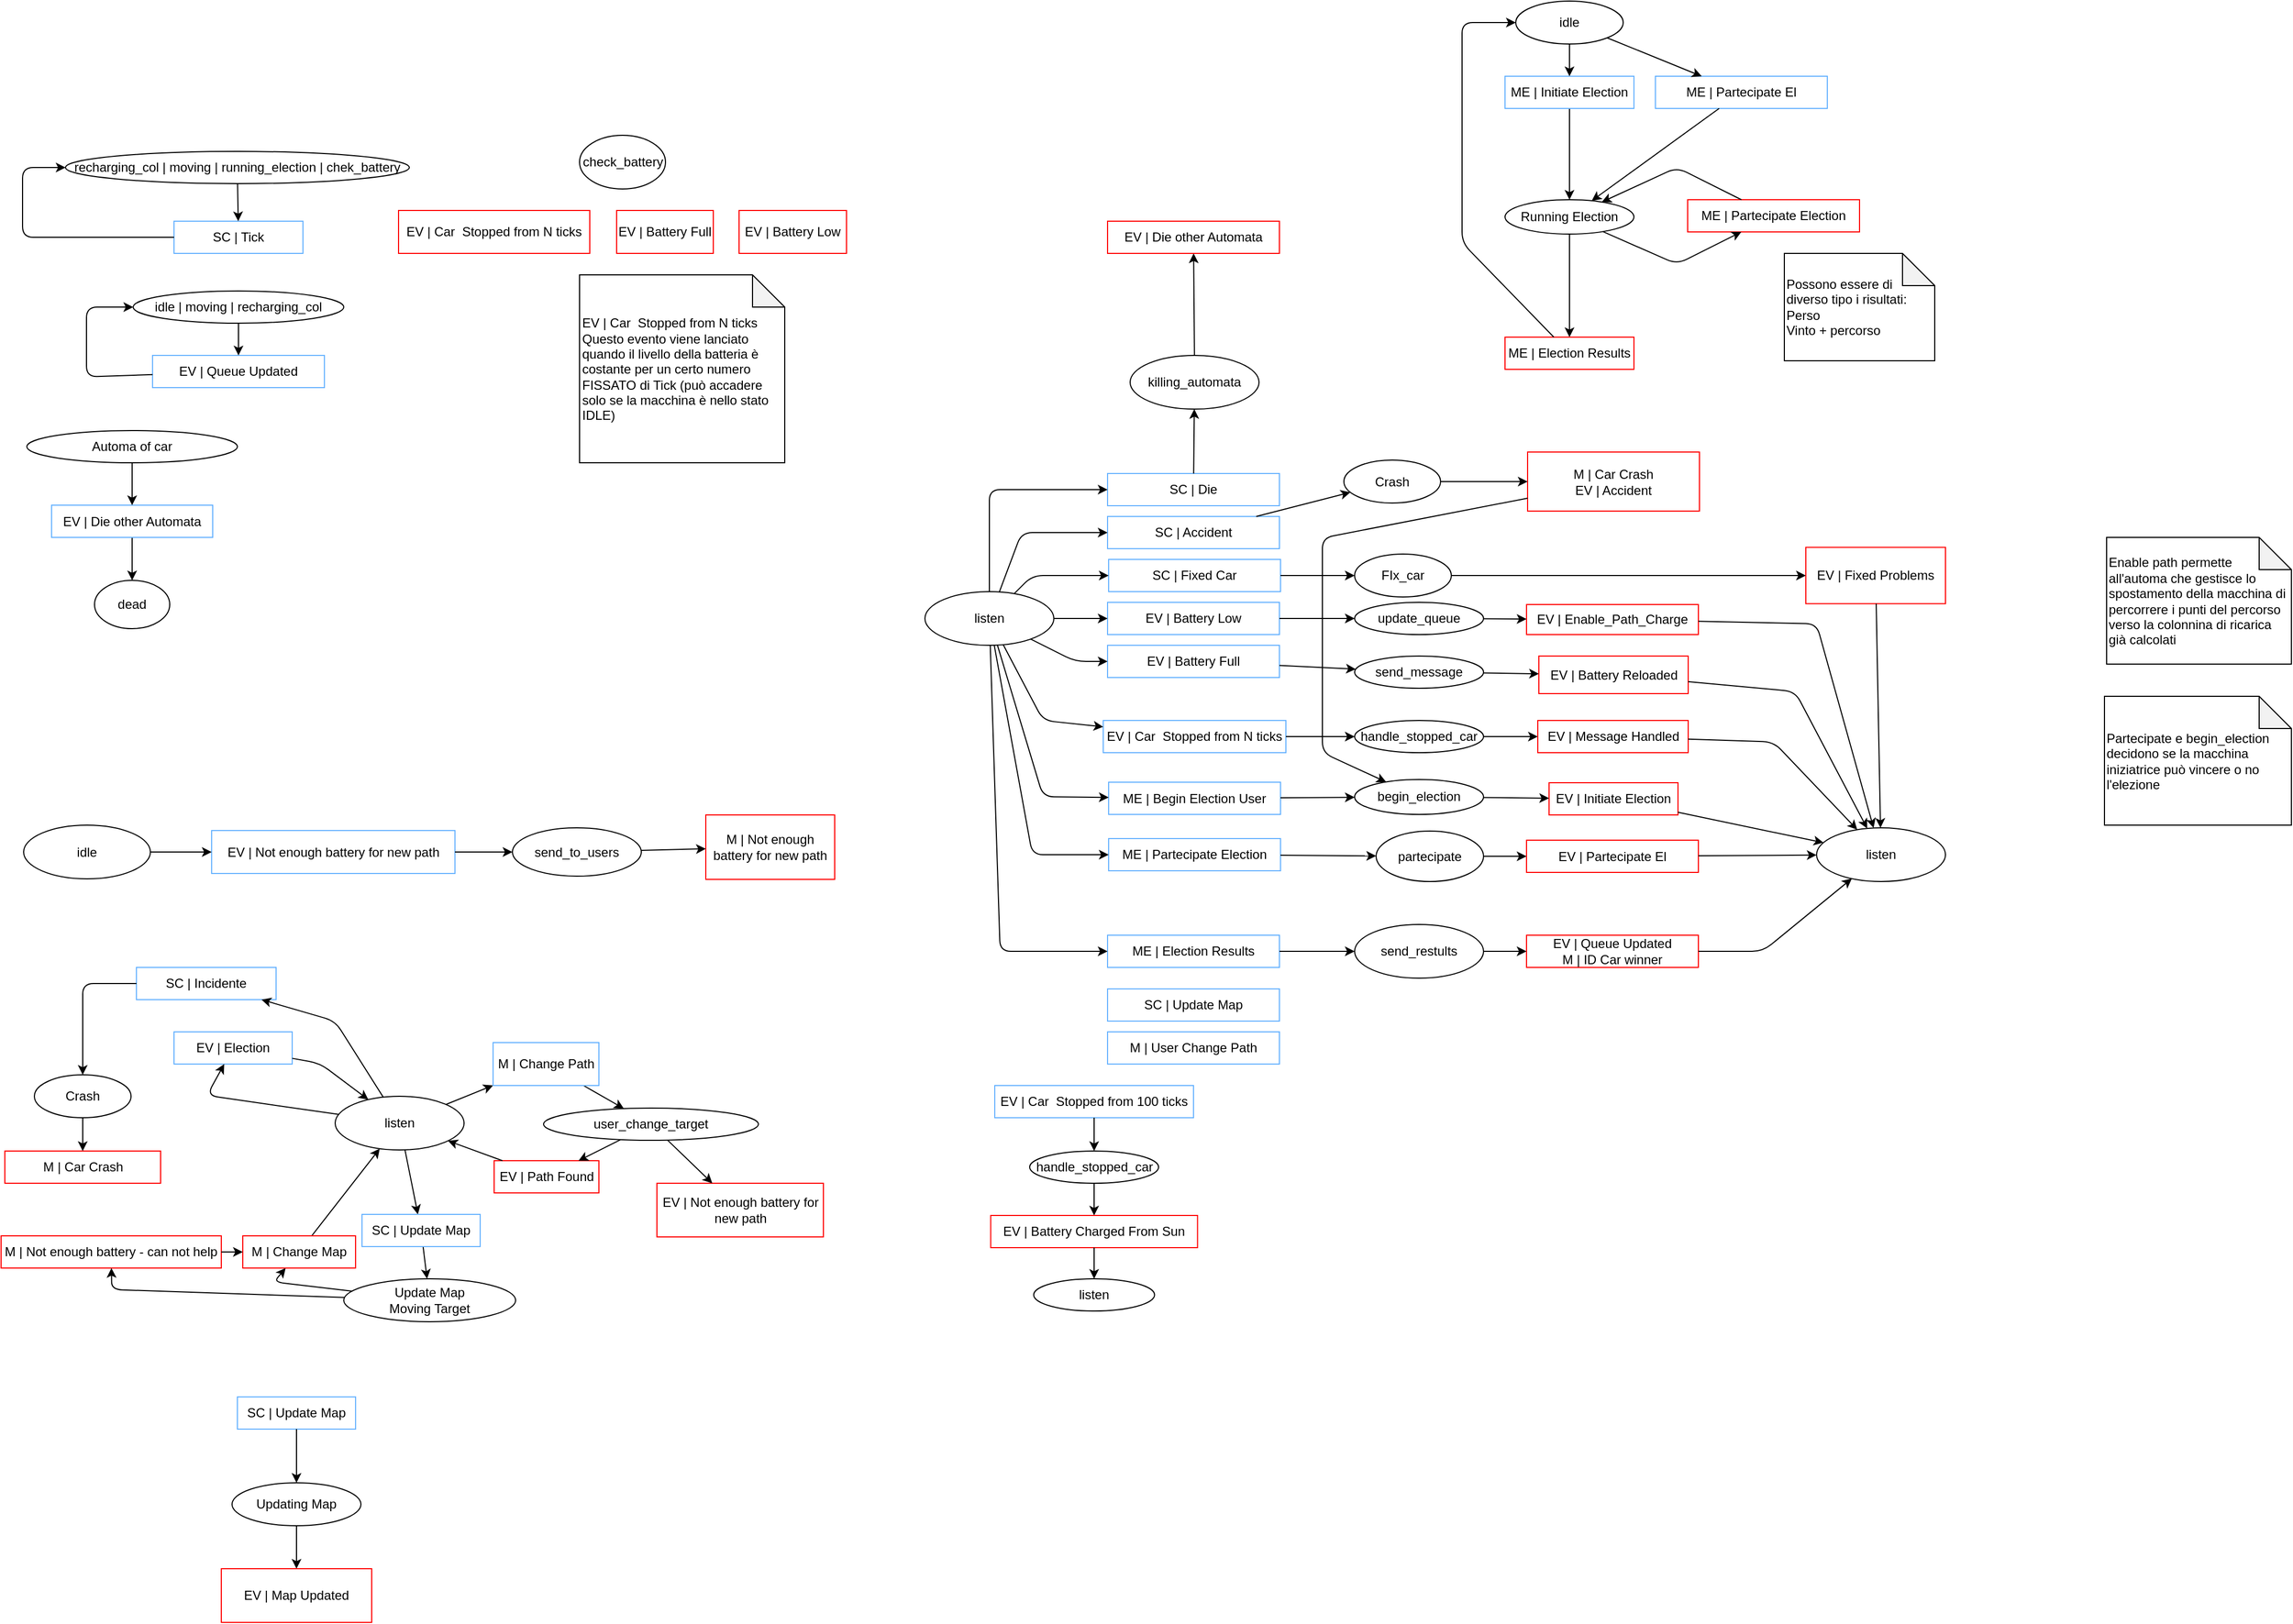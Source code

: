 <mxfile version="12.9.3" type="device"><diagram id="diEVyPswuaSnPdfDXMXA" name="Page-1"><mxGraphModel dx="1422" dy="1991" grid="1" gridSize="10" guides="1" tooltips="1" connect="1" arrows="1" fold="1" page="1" pageScale="1" pageWidth="827" pageHeight="1169" math="0" shadow="0"><root><mxCell id="0"/><mxCell id="1" parent="0"/><mxCell id="Vb-zyjc7atUUGje5Q2-R-31" value="EV | Battery Low" style="rounded=0;whiteSpace=wrap;html=1;strokeColor=#FF0000;fillColor=none;" parent="1" vertex="1"><mxGeometry x="727" y="95" width="100" height="40" as="geometry"/></mxCell><mxCell id="Vb-zyjc7atUUGje5Q2-R-32" value="EV | Battery Full" style="rounded=0;whiteSpace=wrap;html=1;strokeColor=#FF0000;fillColor=none;" parent="1" vertex="1"><mxGeometry x="613" y="95" width="90" height="40" as="geometry"/></mxCell><mxCell id="Vb-zyjc7atUUGje5Q2-R-33" value="check_battery" style="ellipse;whiteSpace=wrap;html=1;strokeColor=#000000;" parent="1" vertex="1"><mxGeometry x="578.5" y="25" width="80" height="50" as="geometry"/></mxCell><mxCell id="9A-DgLwiPHJCtVqyq0sE-6" value="listen" style="ellipse;whiteSpace=wrap;html=1;" parent="1" vertex="1"><mxGeometry x="351" y="920" width="120" height="50" as="geometry"/></mxCell><mxCell id="9A-DgLwiPHJCtVqyq0sE-10" value="" style="endArrow=classic;html=1;" parent="1" source="9A-DgLwiPHJCtVqyq0sE-19" target="9A-DgLwiPHJCtVqyq0sE-11" edge="1"><mxGeometry width="50" height="50" relative="1" as="geometry"><mxPoint x="930.011" y="944.38" as="sourcePoint"/><mxPoint x="827.5" y="934.38" as="targetPoint"/></mxGeometry></mxCell><mxCell id="9A-DgLwiPHJCtVqyq0sE-11" value="Update Map&lt;br&gt;Moving Target" style="ellipse;whiteSpace=wrap;html=1;" parent="1" vertex="1"><mxGeometry x="359" y="1090" width="160" height="40" as="geometry"/></mxCell><mxCell id="9A-DgLwiPHJCtVqyq0sE-12" value="" style="endArrow=classic;html=1;" parent="1" source="9A-DgLwiPHJCtVqyq0sE-6" target="9A-DgLwiPHJCtVqyq0sE-19" edge="1"><mxGeometry width="50" height="50" relative="1" as="geometry"><mxPoint x="801" y="770" as="sourcePoint"/><mxPoint x="897.5" y="913.898" as="targetPoint"/></mxGeometry></mxCell><mxCell id="9A-DgLwiPHJCtVqyq0sE-13" value="" style="endArrow=classic;html=1;" parent="1" source="9A-DgLwiPHJCtVqyq0sE-11" target="9A-DgLwiPHJCtVqyq0sE-20" edge="1"><mxGeometry width="50" height="50" relative="1" as="geometry"><mxPoint x="687.5" y="1034.38" as="sourcePoint"/><mxPoint x="798.133" y="850" as="targetPoint"/><Array as="points"><mxPoint x="294" y="1093"/></Array></mxGeometry></mxCell><mxCell id="9A-DgLwiPHJCtVqyq0sE-14" value="" style="endArrow=classic;html=1;" parent="1" source="9A-DgLwiPHJCtVqyq0sE-20" target="9A-DgLwiPHJCtVqyq0sE-6" edge="1"><mxGeometry width="50" height="50" relative="1" as="geometry"><mxPoint x="751" y="827.169" as="sourcePoint"/><mxPoint x="820.193" y="869.997" as="targetPoint"/></mxGeometry></mxCell><mxCell id="9A-DgLwiPHJCtVqyq0sE-15" value="user_change_target" style="ellipse;whiteSpace=wrap;html=1;" parent="1" vertex="1"><mxGeometry x="545" y="931" width="200" height="30" as="geometry"/></mxCell><mxCell id="9A-DgLwiPHJCtVqyq0sE-16" value="EV | Not enough battery for new path" style="rounded=0;whiteSpace=wrap;html=1;fillColor=none;strokeColor=#FF0000;" parent="1" vertex="1"><mxGeometry x="650.5" y="1001" width="155" height="50" as="geometry"/></mxCell><mxCell id="9A-DgLwiPHJCtVqyq0sE-17" value="" style="endArrow=classic;html=1;" parent="1" source="9A-DgLwiPHJCtVqyq0sE-21" target="9A-DgLwiPHJCtVqyq0sE-15" edge="1"><mxGeometry width="50" height="50" relative="1" as="geometry"><mxPoint x="921" y="820" as="sourcePoint"/><mxPoint x="971" y="770" as="targetPoint"/></mxGeometry></mxCell><mxCell id="9A-DgLwiPHJCtVqyq0sE-18" value="" style="endArrow=classic;html=1;" parent="1" source="9A-DgLwiPHJCtVqyq0sE-6" target="9A-DgLwiPHJCtVqyq0sE-21" edge="1"><mxGeometry width="50" height="50" relative="1" as="geometry"><mxPoint x="860.687" y="734.078" as="sourcePoint"/><mxPoint x="962.964" y="741.09" as="targetPoint"/></mxGeometry></mxCell><mxCell id="9A-DgLwiPHJCtVqyq0sE-19" value="SC | Update Map" style="rounded=0;whiteSpace=wrap;html=1;strokeColor=#66B2FF;fillColor=none;" parent="1" vertex="1"><mxGeometry x="376" y="1030" width="110" height="30" as="geometry"/></mxCell><mxCell id="9A-DgLwiPHJCtVqyq0sE-20" value="M | Change Map" style="rounded=0;whiteSpace=wrap;html=1;fillColor=none;strokeColor=#FF0000;" parent="1" vertex="1"><mxGeometry x="265" y="1050" width="105" height="30" as="geometry"/></mxCell><mxCell id="9A-DgLwiPHJCtVqyq0sE-21" value="M | Change Path" style="rounded=0;whiteSpace=wrap;html=1;strokeColor=#66B2FF;fillColor=none;" parent="1" vertex="1"><mxGeometry x="498" y="870" width="98.5" height="40" as="geometry"/></mxCell><mxCell id="9A-DgLwiPHJCtVqyq0sE-22" value="EV | Path Found" style="rounded=0;whiteSpace=wrap;html=1;fillColor=none;strokeColor=#FF0000;" parent="1" vertex="1"><mxGeometry x="499" y="980" width="97.5" height="30" as="geometry"/></mxCell><mxCell id="9A-DgLwiPHJCtVqyq0sE-23" value="" style="endArrow=classic;html=1;" parent="1" source="9A-DgLwiPHJCtVqyq0sE-15" target="9A-DgLwiPHJCtVqyq0sE-22" edge="1"><mxGeometry width="50" height="50" relative="1" as="geometry"><mxPoint x="481" y="1090" as="sourcePoint"/><mxPoint x="531" y="1040" as="targetPoint"/></mxGeometry></mxCell><mxCell id="9A-DgLwiPHJCtVqyq0sE-24" value="" style="endArrow=classic;html=1;" parent="1" source="9A-DgLwiPHJCtVqyq0sE-22" target="9A-DgLwiPHJCtVqyq0sE-6" edge="1"><mxGeometry width="50" height="50" relative="1" as="geometry"><mxPoint x="531" y="1040" as="sourcePoint"/><mxPoint x="581" y="990" as="targetPoint"/></mxGeometry></mxCell><mxCell id="9A-DgLwiPHJCtVqyq0sE-25" value="" style="endArrow=classic;html=1;" parent="1" source="9A-DgLwiPHJCtVqyq0sE-15" target="9A-DgLwiPHJCtVqyq0sE-16" edge="1"><mxGeometry width="50" height="50" relative="1" as="geometry"><mxPoint x="271" y="840" as="sourcePoint"/><mxPoint x="321" y="790" as="targetPoint"/></mxGeometry></mxCell><mxCell id="9A-DgLwiPHJCtVqyq0sE-27" value="SC | Incidente" style="rounded=0;whiteSpace=wrap;html=1;strokeColor=#66B2FF;fillColor=none;" parent="1" vertex="1"><mxGeometry x="166" y="800" width="130" height="30" as="geometry"/></mxCell><mxCell id="9A-DgLwiPHJCtVqyq0sE-28" value="" style="endArrow=classic;html=1;" parent="1" source="9A-DgLwiPHJCtVqyq0sE-6" target="9A-DgLwiPHJCtVqyq0sE-27" edge="1"><mxGeometry width="50" height="50" relative="1" as="geometry"><mxPoint x="11" y="910" as="sourcePoint"/><mxPoint x="61" y="860" as="targetPoint"/><Array as="points"><mxPoint x="351" y="850"/></Array></mxGeometry></mxCell><mxCell id="9A-DgLwiPHJCtVqyq0sE-29" value="Crash" style="ellipse;whiteSpace=wrap;html=1;" parent="1" vertex="1"><mxGeometry x="71" y="900" width="90" height="40" as="geometry"/></mxCell><mxCell id="9A-DgLwiPHJCtVqyq0sE-30" value="" style="endArrow=classic;html=1;" parent="1" source="9A-DgLwiPHJCtVqyq0sE-27" target="9A-DgLwiPHJCtVqyq0sE-29" edge="1"><mxGeometry width="50" height="50" relative="1" as="geometry"><mxPoint x="91" y="860" as="sourcePoint"/><mxPoint x="141" y="810" as="targetPoint"/><Array as="points"><mxPoint x="116" y="815"/></Array></mxGeometry></mxCell><mxCell id="9A-DgLwiPHJCtVqyq0sE-31" value="M | Car Crash" style="rounded=0;whiteSpace=wrap;html=1;fillColor=none;strokeColor=#FF0000;" parent="1" vertex="1"><mxGeometry x="43.5" y="971" width="145" height="30" as="geometry"/></mxCell><mxCell id="9A-DgLwiPHJCtVqyq0sE-32" value="" style="endArrow=classic;html=1;" parent="1" source="9A-DgLwiPHJCtVqyq0sE-29" target="9A-DgLwiPHJCtVqyq0sE-31" edge="1"><mxGeometry width="50" height="50" relative="1" as="geometry"><mxPoint x="-59" y="820" as="sourcePoint"/><mxPoint x="-9" y="770" as="targetPoint"/></mxGeometry></mxCell><mxCell id="9A-DgLwiPHJCtVqyq0sE-33" value="M | Not enough battery - can not help" style="rounded=0;whiteSpace=wrap;html=1;fillColor=none;strokeColor=#FF0000;" parent="1" vertex="1"><mxGeometry x="40" y="1050" width="205" height="30" as="geometry"/></mxCell><mxCell id="9A-DgLwiPHJCtVqyq0sE-34" value="" style="endArrow=classic;html=1;" parent="1" source="9A-DgLwiPHJCtVqyq0sE-11" target="9A-DgLwiPHJCtVqyq0sE-33" edge="1"><mxGeometry width="50" height="50" relative="1" as="geometry"><mxPoint x="-139" y="1060" as="sourcePoint"/><mxPoint x="-89" y="1010" as="targetPoint"/><Array as="points"><mxPoint x="143" y="1100"/></Array></mxGeometry></mxCell><mxCell id="9A-DgLwiPHJCtVqyq0sE-35" value="" style="endArrow=classic;html=1;" parent="1" source="9A-DgLwiPHJCtVqyq0sE-33" target="9A-DgLwiPHJCtVqyq0sE-20" edge="1"><mxGeometry width="50" height="50" relative="1" as="geometry"><mxPoint x="81" y="1180" as="sourcePoint"/><mxPoint x="131" y="1130" as="targetPoint"/></mxGeometry></mxCell><mxCell id="9A-DgLwiPHJCtVqyq0sE-36" value="EV | Election" style="rounded=0;whiteSpace=wrap;html=1;strokeColor=#66B2FF;fillColor=none;" parent="1" vertex="1"><mxGeometry x="201" y="860" width="110" height="30" as="geometry"/></mxCell><mxCell id="9A-DgLwiPHJCtVqyq0sE-37" value="" style="endArrow=classic;html=1;" parent="1" source="9A-DgLwiPHJCtVqyq0sE-6" target="9A-DgLwiPHJCtVqyq0sE-36" edge="1"><mxGeometry width="50" height="50" relative="1" as="geometry"><mxPoint x="311.771" y="939.995" as="sourcePoint"/><mxPoint x="176.6" y="799.21" as="targetPoint"/><Array as="points"><mxPoint x="231.6" y="919.21"/></Array></mxGeometry></mxCell><mxCell id="9A-DgLwiPHJCtVqyq0sE-38" value="" style="endArrow=classic;html=1;" parent="1" source="9A-DgLwiPHJCtVqyq0sE-36" target="9A-DgLwiPHJCtVqyq0sE-6" edge="1"><mxGeometry width="50" height="50" relative="1" as="geometry"><mxPoint x="196.6" y="859.21" as="sourcePoint"/><mxPoint x="351.002" y="920.413" as="targetPoint"/><Array as="points"><mxPoint x="336.6" y="889.21"/></Array></mxGeometry></mxCell><mxCell id="9A-DgLwiPHJCtVqyq0sE-53" value="idle" style="ellipse;whiteSpace=wrap;html=1;" parent="1" vertex="1"><mxGeometry x="61" y="667.5" width="118" height="50" as="geometry"/></mxCell><mxCell id="9A-DgLwiPHJCtVqyq0sE-54" value="send_to_users" style="ellipse;whiteSpace=wrap;html=1;" parent="1" vertex="1"><mxGeometry x="516" y="670" width="120" height="45" as="geometry"/></mxCell><mxCell id="9A-DgLwiPHJCtVqyq0sE-55" value="EV | Not enough battery for new path" style="rounded=0;whiteSpace=wrap;html=1;strokeColor=#66B2FF;fillColor=none;" parent="1" vertex="1"><mxGeometry x="236" y="672.5" width="226.5" height="40" as="geometry"/></mxCell><mxCell id="9A-DgLwiPHJCtVqyq0sE-56" value="" style="endArrow=classic;html=1;" parent="1" source="9A-DgLwiPHJCtVqyq0sE-53" target="9A-DgLwiPHJCtVqyq0sE-55" edge="1"><mxGeometry width="50" height="50" relative="1" as="geometry"><mxPoint x="206" y="650" as="sourcePoint"/><mxPoint x="256" y="600" as="targetPoint"/></mxGeometry></mxCell><mxCell id="9A-DgLwiPHJCtVqyq0sE-57" value="" style="endArrow=classic;html=1;" parent="1" source="9A-DgLwiPHJCtVqyq0sE-55" target="9A-DgLwiPHJCtVqyq0sE-54" edge="1"><mxGeometry width="50" height="50" relative="1" as="geometry"><mxPoint x="416" y="660" as="sourcePoint"/><mxPoint x="466" y="610" as="targetPoint"/></mxGeometry></mxCell><mxCell id="9A-DgLwiPHJCtVqyq0sE-58" value="&lt;span style=&quot;white-space: normal&quot;&gt;M | Not enough battery for new path&lt;/span&gt;" style="rounded=0;whiteSpace=wrap;html=1;strokeColor=#FF0000;" parent="1" vertex="1"><mxGeometry x="696" y="658" width="120" height="60" as="geometry"/></mxCell><mxCell id="9A-DgLwiPHJCtVqyq0sE-59" value="" style="endArrow=classic;html=1;" parent="1" source="9A-DgLwiPHJCtVqyq0sE-54" target="9A-DgLwiPHJCtVqyq0sE-58" edge="1"><mxGeometry width="50" height="50" relative="1" as="geometry"><mxPoint x="576" y="650" as="sourcePoint"/><mxPoint x="626" y="600" as="targetPoint"/></mxGeometry></mxCell><mxCell id="9A-DgLwiPHJCtVqyq0sE-62" value="SC | Tick" style="rounded=0;whiteSpace=wrap;html=1;strokeColor=#66B2FF;fillColor=none;" parent="1" vertex="1"><mxGeometry x="201" y="105" width="120" height="30" as="geometry"/></mxCell><mxCell id="9A-DgLwiPHJCtVqyq0sE-65" value="recharging_col | moving | running_election | chek_battery" style="ellipse;whiteSpace=wrap;html=1;" parent="1" vertex="1"><mxGeometry x="100" y="40" width="320" height="30" as="geometry"/></mxCell><mxCell id="9A-DgLwiPHJCtVqyq0sE-66" value="" style="endArrow=classic;html=1;" parent="1" source="9A-DgLwiPHJCtVqyq0sE-65" target="9A-DgLwiPHJCtVqyq0sE-62" edge="1"><mxGeometry width="50" height="50" relative="1" as="geometry"><mxPoint x="150" y="115" as="sourcePoint"/><mxPoint x="200" y="65" as="targetPoint"/></mxGeometry></mxCell><mxCell id="9A-DgLwiPHJCtVqyq0sE-67" value="" style="endArrow=classic;html=1;" parent="1" source="9A-DgLwiPHJCtVqyq0sE-62" target="9A-DgLwiPHJCtVqyq0sE-65" edge="1"><mxGeometry width="50" height="50" relative="1" as="geometry"><mxPoint x="-50" y="260" as="sourcePoint"/><mxPoint x="-100" y="175" as="targetPoint"/><Array as="points"><mxPoint x="60" y="120"/><mxPoint x="60" y="55"/></Array></mxGeometry></mxCell><mxCell id="9A-DgLwiPHJCtVqyq0sE-68" value="SC | Update Map" style="rounded=0;whiteSpace=wrap;html=1;strokeColor=#66B2FF;fillColor=none;" parent="1" vertex="1"><mxGeometry x="260" y="1200" width="110" height="30" as="geometry"/></mxCell><mxCell id="9A-DgLwiPHJCtVqyq0sE-69" value="Updating Map" style="ellipse;whiteSpace=wrap;html=1;" parent="1" vertex="1"><mxGeometry x="255" y="1280" width="120" height="40" as="geometry"/></mxCell><mxCell id="9A-DgLwiPHJCtVqyq0sE-70" value="" style="endArrow=classic;html=1;" parent="1" source="9A-DgLwiPHJCtVqyq0sE-68" target="9A-DgLwiPHJCtVqyq0sE-69" edge="1"><mxGeometry width="50" height="50" relative="1" as="geometry"><mxPoint x="441" y="1270" as="sourcePoint"/><mxPoint x="491" y="1220" as="targetPoint"/></mxGeometry></mxCell><mxCell id="9A-DgLwiPHJCtVqyq0sE-71" value="" style="endArrow=classic;html=1;" parent="1" source="9A-DgLwiPHJCtVqyq0sE-69" target="9A-DgLwiPHJCtVqyq0sE-72" edge="1"><mxGeometry width="50" height="50" relative="1" as="geometry"><mxPoint x="296.347" y="1299.009" as="sourcePoint"/><mxPoint x="248.474" y="1360" as="targetPoint"/></mxGeometry></mxCell><mxCell id="9A-DgLwiPHJCtVqyq0sE-72" value="EV | Map Updated" style="rounded=0;whiteSpace=wrap;html=1;fillColor=none;strokeColor=#FF0000;" parent="1" vertex="1"><mxGeometry x="245" y="1360" width="140" height="50" as="geometry"/></mxCell><mxCell id="0N1SVB-IBlqVFshmGS0s-6" value="listen" style="ellipse;whiteSpace=wrap;html=1;" vertex="1" parent="1"><mxGeometry x="900" y="450" width="120" height="50" as="geometry"/></mxCell><mxCell id="0N1SVB-IBlqVFshmGS0s-7" value="SC | Update Map" style="rounded=0;whiteSpace=wrap;html=1;strokeColor=#66B2FF;fillColor=none;" vertex="1" parent="1"><mxGeometry x="1070" y="820" width="160" height="30" as="geometry"/></mxCell><mxCell id="0N1SVB-IBlqVFshmGS0s-8" value="M | User Change Path" style="rounded=0;whiteSpace=wrap;html=1;strokeColor=#66B2FF;fillColor=none;" vertex="1" parent="1"><mxGeometry x="1070" y="860" width="160" height="30" as="geometry"/></mxCell><mxCell id="0N1SVB-IBlqVFshmGS0s-9" value="SC | Accident" style="rounded=0;whiteSpace=wrap;html=1;strokeColor=#66B2FF;fillColor=none;" vertex="1" parent="1"><mxGeometry x="1070" y="380" width="160" height="30" as="geometry"/></mxCell><mxCell id="0N1SVB-IBlqVFshmGS0s-10" value="EV | Battery Low" style="rounded=0;whiteSpace=wrap;html=1;strokeColor=#66B2FF;fillColor=none;" vertex="1" parent="1"><mxGeometry x="1070" y="460" width="160" height="30" as="geometry"/></mxCell><mxCell id="0N1SVB-IBlqVFshmGS0s-11" value="EV | Battery Full" style="rounded=0;whiteSpace=wrap;html=1;strokeColor=#66B2FF;fillColor=none;" vertex="1" parent="1"><mxGeometry x="1070" y="500" width="160" height="30" as="geometry"/></mxCell><mxCell id="0N1SVB-IBlqVFshmGS0s-12" value="SC | Die" style="rounded=0;whiteSpace=wrap;html=1;strokeColor=#66B2FF;fillColor=none;" vertex="1" parent="1"><mxGeometry x="1070" y="340" width="160" height="30" as="geometry"/></mxCell><mxCell id="0N1SVB-IBlqVFshmGS0s-14" value="ME | Begin Election User" style="rounded=0;whiteSpace=wrap;html=1;strokeColor=#66B2FF;fillColor=none;" vertex="1" parent="1"><mxGeometry x="1071" y="627.5" width="160" height="30" as="geometry"/></mxCell><mxCell id="0N1SVB-IBlqVFshmGS0s-15" value="ME | Partecipate Election" style="rounded=0;whiteSpace=wrap;html=1;strokeColor=#66B2FF;fillColor=none;" vertex="1" parent="1"><mxGeometry x="1071" y="680" width="160" height="30" as="geometry"/></mxCell><mxCell id="0N1SVB-IBlqVFshmGS0s-18" value="" style="endArrow=classic;html=1;" edge="1" parent="1" source="0N1SVB-IBlqVFshmGS0s-10" target="0N1SVB-IBlqVFshmGS0s-59"><mxGeometry width="50" height="50" relative="1" as="geometry"><mxPoint x="1400" y="540" as="sourcePoint"/><mxPoint x="1300" y="475" as="targetPoint"/></mxGeometry></mxCell><mxCell id="0N1SVB-IBlqVFshmGS0s-20" value="" style="endArrow=classic;html=1;" edge="1" parent="1" source="0N1SVB-IBlqVFshmGS0s-12" target="0N1SVB-IBlqVFshmGS0s-21"><mxGeometry width="50" height="50" relative="1" as="geometry"><mxPoint x="1130" y="310" as="sourcePoint"/><mxPoint x="1140" y="250" as="targetPoint"/></mxGeometry></mxCell><mxCell id="0N1SVB-IBlqVFshmGS0s-21" value="killing_automata" style="ellipse;whiteSpace=wrap;html=1;" vertex="1" parent="1"><mxGeometry x="1091" y="230" width="120" height="50" as="geometry"/></mxCell><mxCell id="0N1SVB-IBlqVFshmGS0s-22" value="" style="endArrow=classic;html=1;" edge="1" parent="1" source="0N1SVB-IBlqVFshmGS0s-21" target="0N1SVB-IBlqVFshmGS0s-23"><mxGeometry width="50" height="50" relative="1" as="geometry"><mxPoint x="1120" y="170" as="sourcePoint"/><mxPoint x="1157" y="140" as="targetPoint"/></mxGeometry></mxCell><mxCell id="0N1SVB-IBlqVFshmGS0s-23" value="EV | Die other Automata" style="rounded=0;whiteSpace=wrap;html=1;strokeColor=#FF0000;fillColor=none;" vertex="1" parent="1"><mxGeometry x="1070" y="105" width="160" height="30" as="geometry"/></mxCell><mxCell id="0N1SVB-IBlqVFshmGS0s-24" value="" style="endArrow=classic;html=1;" edge="1" parent="1" source="0N1SVB-IBlqVFshmGS0s-6" target="0N1SVB-IBlqVFshmGS0s-12"><mxGeometry width="50" height="50" relative="1" as="geometry"><mxPoint x="1000" y="400" as="sourcePoint"/><mxPoint x="1050" y="350" as="targetPoint"/><Array as="points"><mxPoint x="960" y="355"/></Array></mxGeometry></mxCell><mxCell id="0N1SVB-IBlqVFshmGS0s-29" value="" style="endArrow=classic;html=1;" edge="1" parent="1" source="0N1SVB-IBlqVFshmGS0s-6" target="0N1SVB-IBlqVFshmGS0s-10"><mxGeometry width="50" height="50" relative="1" as="geometry"><mxPoint x="1010" y="440" as="sourcePoint"/><mxPoint x="1060" y="390" as="targetPoint"/></mxGeometry></mxCell><mxCell id="0N1SVB-IBlqVFshmGS0s-31" value="EV | Car&amp;nbsp; Stopped from N ticks" style="rounded=0;whiteSpace=wrap;html=1;strokeColor=#FF0000;fillColor=none;" vertex="1" parent="1"><mxGeometry x="410" y="95" width="178" height="40" as="geometry"/></mxCell><mxCell id="0N1SVB-IBlqVFshmGS0s-32" value="&lt;span style=&quot;text-align: center&quot;&gt;EV | Car&amp;nbsp; Stopped from N ticks&lt;/span&gt;&lt;br&gt;Questo evento viene lanciato quando il livello della batteria è costante per un certo numero FISSATO di Tick (può accadere solo se la macchina è nello stato IDLE)" style="shape=note;whiteSpace=wrap;html=1;backgroundOutline=1;darkOpacity=0.05;strokeColor=#000000;align=left;" vertex="1" parent="1"><mxGeometry x="578.5" y="155" width="191" height="175" as="geometry"/></mxCell><mxCell id="0N1SVB-IBlqVFshmGS0s-33" value="EV | Car&amp;nbsp; Stopped from N ticks" style="rounded=0;whiteSpace=wrap;html=1;strokeColor=#66B2FF;fillColor=none;" vertex="1" parent="1"><mxGeometry x="1066" y="570" width="170" height="30" as="geometry"/></mxCell><mxCell id="0N1SVB-IBlqVFshmGS0s-35" value="" style="endArrow=classic;html=1;" edge="1" parent="1" source="0N1SVB-IBlqVFshmGS0s-6" target="0N1SVB-IBlqVFshmGS0s-11"><mxGeometry width="50" height="50" relative="1" as="geometry"><mxPoint x="980" y="570" as="sourcePoint"/><mxPoint x="1030" y="520" as="targetPoint"/><Array as="points"><mxPoint x="1040" y="515"/></Array></mxGeometry></mxCell><mxCell id="0N1SVB-IBlqVFshmGS0s-36" value="" style="endArrow=classic;html=1;" edge="1" parent="1" source="0N1SVB-IBlqVFshmGS0s-11" target="0N1SVB-IBlqVFshmGS0s-37"><mxGeometry width="50" height="50" relative="1" as="geometry"><mxPoint x="1320" y="580" as="sourcePoint"/><mxPoint x="1320" y="540" as="targetPoint"/></mxGeometry></mxCell><mxCell id="0N1SVB-IBlqVFshmGS0s-37" value="send_message" style="ellipse;whiteSpace=wrap;html=1;" vertex="1" parent="1"><mxGeometry x="1300" y="510" width="120" height="30" as="geometry"/></mxCell><mxCell id="0N1SVB-IBlqVFshmGS0s-38" value="" style="endArrow=classic;html=1;" edge="1" parent="1" source="0N1SVB-IBlqVFshmGS0s-37" target="0N1SVB-IBlqVFshmGS0s-39"><mxGeometry width="50" height="50" relative="1" as="geometry"><mxPoint x="1470" y="580" as="sourcePoint"/><mxPoint x="1490" y="545" as="targetPoint"/></mxGeometry></mxCell><mxCell id="0N1SVB-IBlqVFshmGS0s-39" value="EV | Battery Reloaded" style="rounded=0;whiteSpace=wrap;html=1;strokeColor=#FF0000;fillColor=none;" vertex="1" parent="1"><mxGeometry x="1471.5" y="510" width="139" height="35" as="geometry"/></mxCell><mxCell id="0N1SVB-IBlqVFshmGS0s-40" value="" style="endArrow=classic;html=1;" edge="1" parent="1" source="0N1SVB-IBlqVFshmGS0s-39" target="0N1SVB-IBlqVFshmGS0s-122"><mxGeometry width="50" height="50" relative="1" as="geometry"><mxPoint x="1560" y="650" as="sourcePoint"/><mxPoint x="1640" y="545" as="targetPoint"/><Array as="points"><mxPoint x="1710" y="543"/></Array></mxGeometry></mxCell><mxCell id="0N1SVB-IBlqVFshmGS0s-41" value="handle_stopped_car" style="ellipse;whiteSpace=wrap;html=1;" vertex="1" parent="1"><mxGeometry x="1300" y="570" width="120" height="30" as="geometry"/></mxCell><mxCell id="0N1SVB-IBlqVFshmGS0s-42" value="" style="endArrow=classic;html=1;" edge="1" parent="1" source="0N1SVB-IBlqVFshmGS0s-6" target="0N1SVB-IBlqVFshmGS0s-33"><mxGeometry width="50" height="50" relative="1" as="geometry"><mxPoint x="990" y="580" as="sourcePoint"/><mxPoint x="1040" y="530" as="targetPoint"/><Array as="points"><mxPoint x="1010" y="570"/></Array></mxGeometry></mxCell><mxCell id="0N1SVB-IBlqVFshmGS0s-43" value="" style="endArrow=classic;html=1;" edge="1" parent="1" source="0N1SVB-IBlqVFshmGS0s-33" target="0N1SVB-IBlqVFshmGS0s-41"><mxGeometry width="50" height="50" relative="1" as="geometry"><mxPoint x="1330" y="710" as="sourcePoint"/><mxPoint x="1380" y="660" as="targetPoint"/></mxGeometry></mxCell><mxCell id="0N1SVB-IBlqVFshmGS0s-44" value="" style="endArrow=classic;html=1;" edge="1" parent="1" source="0N1SVB-IBlqVFshmGS0s-41" target="0N1SVB-IBlqVFshmGS0s-45"><mxGeometry width="50" height="50" relative="1" as="geometry"><mxPoint x="1500" y="660" as="sourcePoint"/><mxPoint x="1480" y="610" as="targetPoint"/></mxGeometry></mxCell><mxCell id="0N1SVB-IBlqVFshmGS0s-45" value="EV | Message Handled" style="rounded=0;whiteSpace=wrap;html=1;strokeColor=#FF0000;fillColor=none;" vertex="1" parent="1"><mxGeometry x="1470.5" y="570" width="140" height="30" as="geometry"/></mxCell><mxCell id="0N1SVB-IBlqVFshmGS0s-48" value="" style="endArrow=classic;html=1;" edge="1" parent="1" source="0N1SVB-IBlqVFshmGS0s-45" target="0N1SVB-IBlqVFshmGS0s-122"><mxGeometry width="50" height="50" relative="1" as="geometry"><mxPoint x="1510" y="720" as="sourcePoint"/><mxPoint x="1640" y="615" as="targetPoint"/><Array as="points"><mxPoint x="1690" y="590"/></Array></mxGeometry></mxCell><mxCell id="0N1SVB-IBlqVFshmGS0s-49" value="handle_stopped_car" style="ellipse;whiteSpace=wrap;html=1;" vertex="1" parent="1"><mxGeometry x="997.5" y="971" width="120" height="30" as="geometry"/></mxCell><mxCell id="0N1SVB-IBlqVFshmGS0s-50" value="" style="endArrow=classic;html=1;" edge="1" parent="1" source="0N1SVB-IBlqVFshmGS0s-49" target="0N1SVB-IBlqVFshmGS0s-51"><mxGeometry width="50" height="50" relative="1" as="geometry"><mxPoint x="1170" y="1080" as="sourcePoint"/><mxPoint x="1150" y="1030" as="targetPoint"/></mxGeometry></mxCell><mxCell id="0N1SVB-IBlqVFshmGS0s-51" value="EV | Battery Charged From Sun" style="rounded=0;whiteSpace=wrap;html=1;strokeColor=#FF0000;fillColor=none;" vertex="1" parent="1"><mxGeometry x="961.25" y="1031" width="192.5" height="30" as="geometry"/></mxCell><mxCell id="0N1SVB-IBlqVFshmGS0s-52" value="EV | Car&amp;nbsp; Stopped from 100 ticks" style="rounded=0;whiteSpace=wrap;html=1;strokeColor=#66B2FF;fillColor=none;" vertex="1" parent="1"><mxGeometry x="965" y="910" width="185" height="30" as="geometry"/></mxCell><mxCell id="0N1SVB-IBlqVFshmGS0s-53" value="" style="endArrow=classic;html=1;" edge="1" parent="1" source="0N1SVB-IBlqVFshmGS0s-52" target="0N1SVB-IBlqVFshmGS0s-49"><mxGeometry width="50" height="50" relative="1" as="geometry"><mxPoint x="1230" y="980" as="sourcePoint"/><mxPoint x="1280" y="930" as="targetPoint"/></mxGeometry></mxCell><mxCell id="0N1SVB-IBlqVFshmGS0s-54" value="listen" style="ellipse;whiteSpace=wrap;html=1;" vertex="1" parent="1"><mxGeometry x="1001.25" y="1090" width="112.5" height="30" as="geometry"/></mxCell><mxCell id="0N1SVB-IBlqVFshmGS0s-55" value="" style="endArrow=classic;html=1;" edge="1" parent="1" source="0N1SVB-IBlqVFshmGS0s-51" target="0N1SVB-IBlqVFshmGS0s-54"><mxGeometry width="50" height="50" relative="1" as="geometry"><mxPoint x="1200" y="1130" as="sourcePoint"/><mxPoint x="1250" y="1080" as="targetPoint"/></mxGeometry></mxCell><mxCell id="0N1SVB-IBlqVFshmGS0s-59" value="update_queue" style="ellipse;whiteSpace=wrap;html=1;" vertex="1" parent="1"><mxGeometry x="1300" y="460" width="120" height="30" as="geometry"/></mxCell><mxCell id="0N1SVB-IBlqVFshmGS0s-60" value="EV | Enable_Path_Charge" style="rounded=0;whiteSpace=wrap;html=1;strokeColor=#FF0000;fillColor=none;" vertex="1" parent="1"><mxGeometry x="1460" y="462" width="160" height="28" as="geometry"/></mxCell><mxCell id="0N1SVB-IBlqVFshmGS0s-61" value="" style="endArrow=classic;html=1;" edge="1" parent="1" source="0N1SVB-IBlqVFshmGS0s-59" target="0N1SVB-IBlqVFshmGS0s-60"><mxGeometry width="50" height="50" relative="1" as="geometry"><mxPoint x="1620" y="960" as="sourcePoint"/><mxPoint x="1670" y="910" as="targetPoint"/></mxGeometry></mxCell><mxCell id="0N1SVB-IBlqVFshmGS0s-64" value="" style="endArrow=classic;html=1;" edge="1" parent="1" target="0N1SVB-IBlqVFshmGS0s-122" source="0N1SVB-IBlqVFshmGS0s-60"><mxGeometry width="50" height="50" relative="1" as="geometry"><mxPoint x="1370" y="1090" as="sourcePoint"/><mxPoint x="1374.306" y="1100.044" as="targetPoint"/><Array as="points"><mxPoint x="1730" y="480"/></Array></mxGeometry></mxCell><mxCell id="0N1SVB-IBlqVFshmGS0s-65" value="" style="endArrow=classic;html=1;" edge="1" parent="1" source="0N1SVB-IBlqVFshmGS0s-6" target="0N1SVB-IBlqVFshmGS0s-9"><mxGeometry width="50" height="50" relative="1" as="geometry"><mxPoint x="1000" y="450" as="sourcePoint"/><mxPoint x="1050" y="400" as="targetPoint"/><Array as="points"><mxPoint x="990" y="395"/></Array></mxGeometry></mxCell><mxCell id="0N1SVB-IBlqVFshmGS0s-66" value="" style="endArrow=classic;html=1;" edge="1" parent="1" source="0N1SVB-IBlqVFshmGS0s-9" target="0N1SVB-IBlqVFshmGS0s-77"><mxGeometry width="50" height="50" relative="1" as="geometry"><mxPoint x="1320" y="420" as="sourcePoint"/><mxPoint x="1280" y="395" as="targetPoint"/></mxGeometry></mxCell><mxCell id="0N1SVB-IBlqVFshmGS0s-77" value="Crash" style="ellipse;whiteSpace=wrap;html=1;" vertex="1" parent="1"><mxGeometry x="1290" y="327.5" width="90" height="40" as="geometry"/></mxCell><mxCell id="0N1SVB-IBlqVFshmGS0s-78" value="M | Car Crash&lt;br&gt;EV | Accident" style="rounded=0;whiteSpace=wrap;html=1;strokeColor=#FF0000;fillColor=none;" vertex="1" parent="1"><mxGeometry x="1461" y="320" width="160" height="55" as="geometry"/></mxCell><mxCell id="0N1SVB-IBlqVFshmGS0s-79" value="" style="endArrow=classic;html=1;" edge="1" parent="1" source="0N1SVB-IBlqVFshmGS0s-77" target="0N1SVB-IBlqVFshmGS0s-78"><mxGeometry width="50" height="50" relative="1" as="geometry"><mxPoint x="1360" y="380" as="sourcePoint"/><mxPoint x="1410" y="330" as="targetPoint"/></mxGeometry></mxCell><mxCell id="0N1SVB-IBlqVFshmGS0s-82" value="" style="endArrow=classic;html=1;" edge="1" parent="1" source="0N1SVB-IBlqVFshmGS0s-78" target="0N1SVB-IBlqVFshmGS0s-111"><mxGeometry width="50" height="50" relative="1" as="geometry"><mxPoint x="1560" y="370" as="sourcePoint"/><mxPoint x="1723.281" y="396.191" as="targetPoint"/><Array as="points"><mxPoint x="1270" y="400"/><mxPoint x="1270" y="600"/></Array></mxGeometry></mxCell><mxCell id="0N1SVB-IBlqVFshmGS0s-85" value="EV | Queue Updated" style="rounded=0;whiteSpace=wrap;html=1;strokeColor=#66B2FF;fillColor=none;" vertex="1" parent="1"><mxGeometry x="181" y="230" width="160" height="30" as="geometry"/></mxCell><mxCell id="0N1SVB-IBlqVFshmGS0s-86" value="idle | moving | recharging_col" style="ellipse;whiteSpace=wrap;html=1;" vertex="1" parent="1"><mxGeometry x="163" y="170" width="196" height="30" as="geometry"/></mxCell><mxCell id="0N1SVB-IBlqVFshmGS0s-87" value="" style="endArrow=classic;html=1;" edge="1" parent="1" source="0N1SVB-IBlqVFshmGS0s-86" target="0N1SVB-IBlqVFshmGS0s-85"><mxGeometry width="50" height="50" relative="1" as="geometry"><mxPoint x="509.5" y="300" as="sourcePoint"/><mxPoint x="559.5" y="250" as="targetPoint"/></mxGeometry></mxCell><mxCell id="0N1SVB-IBlqVFshmGS0s-88" value="" style="endArrow=classic;html=1;" edge="1" parent="1" source="0N1SVB-IBlqVFshmGS0s-85" target="0N1SVB-IBlqVFshmGS0s-86"><mxGeometry width="50" height="50" relative="1" as="geometry"><mxPoint x="259.5" y="370" as="sourcePoint"/><mxPoint x="49.5" y="290" as="targetPoint"/><Array as="points"><mxPoint x="119.5" y="250"/><mxPoint x="119.5" y="185"/></Array></mxGeometry></mxCell><mxCell id="0N1SVB-IBlqVFshmGS0s-90" value="Running Election" style="ellipse;whiteSpace=wrap;html=1;" vertex="1" parent="1"><mxGeometry x="1440" y="85" width="120" height="32" as="geometry"/></mxCell><mxCell id="0N1SVB-IBlqVFshmGS0s-91" value="" style="endArrow=classic;html=1;" edge="1" parent="1" source="0N1SVB-IBlqVFshmGS0s-92" target="0N1SVB-IBlqVFshmGS0s-90"><mxGeometry width="50" height="50" relative="1" as="geometry"><mxPoint x="1766" y="83.096" as="sourcePoint"/><mxPoint x="1766" y="120" as="targetPoint"/><Array as="points"/></mxGeometry></mxCell><mxCell id="0N1SVB-IBlqVFshmGS0s-92" value="ME | Initiate Election" style="rounded=0;whiteSpace=wrap;html=1;strokeColor=#66B2FF;fillColor=none;" vertex="1" parent="1"><mxGeometry x="1440" y="-30" width="120" height="30" as="geometry"/></mxCell><mxCell id="0N1SVB-IBlqVFshmGS0s-93" value="" style="endArrow=classic;html=1;" edge="1" parent="1" source="0N1SVB-IBlqVFshmGS0s-90" target="0N1SVB-IBlqVFshmGS0s-94"><mxGeometry width="50" height="50" relative="1" as="geometry"><mxPoint x="1786" y="110" as="sourcePoint"/><mxPoint x="1471.833" y="128" as="targetPoint"/></mxGeometry></mxCell><mxCell id="0N1SVB-IBlqVFshmGS0s-94" value="ME | Election Results" style="rounded=0;whiteSpace=wrap;html=1;strokeColor=#FF0000;" vertex="1" parent="1"><mxGeometry x="1440" y="213" width="120" height="30" as="geometry"/></mxCell><mxCell id="0N1SVB-IBlqVFshmGS0s-95" value="idle" style="ellipse;whiteSpace=wrap;html=1;" vertex="1" parent="1"><mxGeometry x="1450" y="-100" width="100" height="40" as="geometry"/></mxCell><mxCell id="0N1SVB-IBlqVFshmGS0s-96" value="" style="endArrow=classic;html=1;" edge="1" parent="1" source="0N1SVB-IBlqVFshmGS0s-95" target="0N1SVB-IBlqVFshmGS0s-92"><mxGeometry width="50" height="50" relative="1" as="geometry"><mxPoint x="1640" y="-20" as="sourcePoint"/><mxPoint x="1690" y="-70" as="targetPoint"/></mxGeometry></mxCell><mxCell id="0N1SVB-IBlqVFshmGS0s-97" value="" style="endArrow=classic;html=1;" edge="1" parent="1" source="0N1SVB-IBlqVFshmGS0s-94" target="0N1SVB-IBlqVFshmGS0s-95"><mxGeometry width="50" height="50" relative="1" as="geometry"><mxPoint x="1340" y="90" as="sourcePoint"/><mxPoint x="1390" y="40" as="targetPoint"/><Array as="points"><mxPoint x="1400" y="125"/><mxPoint x="1400" y="-80"/></Array></mxGeometry></mxCell><mxCell id="0N1SVB-IBlqVFshmGS0s-98" value="ME | Election Results" style="rounded=0;whiteSpace=wrap;html=1;strokeColor=#66B2FF;fillColor=none;" vertex="1" parent="1"><mxGeometry x="1070" y="770" width="160" height="30" as="geometry"/></mxCell><mxCell id="0N1SVB-IBlqVFshmGS0s-99" value="send_restults" style="ellipse;whiteSpace=wrap;html=1;" vertex="1" parent="1"><mxGeometry x="1300" y="760" width="120" height="50" as="geometry"/></mxCell><mxCell id="0N1SVB-IBlqVFshmGS0s-100" value="EV | Queue Updated&lt;br&gt;M | ID Car winner" style="rounded=0;whiteSpace=wrap;html=1;strokeColor=#FF0000;fillColor=none;" vertex="1" parent="1"><mxGeometry x="1460" y="770" width="160" height="30" as="geometry"/></mxCell><mxCell id="0N1SVB-IBlqVFshmGS0s-101" value="" style="endArrow=classic;html=1;" edge="1" parent="1" source="0N1SVB-IBlqVFshmGS0s-99" target="0N1SVB-IBlqVFshmGS0s-100"><mxGeometry width="50" height="50" relative="1" as="geometry"><mxPoint x="1430" y="800" as="sourcePoint"/><mxPoint x="1480" y="750" as="targetPoint"/></mxGeometry></mxCell><mxCell id="0N1SVB-IBlqVFshmGS0s-102" value="" style="endArrow=classic;html=1;" edge="1" parent="1" source="0N1SVB-IBlqVFshmGS0s-100" target="0N1SVB-IBlqVFshmGS0s-122"><mxGeometry width="50" height="50" relative="1" as="geometry"><mxPoint x="1580" y="760" as="sourcePoint"/><mxPoint x="1640" y="785" as="targetPoint"/><Array as="points"><mxPoint x="1680" y="785"/></Array></mxGeometry></mxCell><mxCell id="0N1SVB-IBlqVFshmGS0s-103" value="" style="endArrow=classic;html=1;" edge="1" parent="1" source="0N1SVB-IBlqVFshmGS0s-98" target="0N1SVB-IBlqVFshmGS0s-99"><mxGeometry width="50" height="50" relative="1" as="geometry"><mxPoint x="1360" y="740" as="sourcePoint"/><mxPoint x="1410" y="690" as="targetPoint"/></mxGeometry></mxCell><mxCell id="0N1SVB-IBlqVFshmGS0s-104" value="ME | Partecipate El" style="rounded=0;whiteSpace=wrap;html=1;strokeColor=#66B2FF;fillColor=none;" vertex="1" parent="1"><mxGeometry x="1580" y="-30" width="160" height="30" as="geometry"/></mxCell><mxCell id="0N1SVB-IBlqVFshmGS0s-105" value="ME | Partecipate Election" style="rounded=0;whiteSpace=wrap;html=1;strokeColor=#FF0000;fillColor=none;" vertex="1" parent="1"><mxGeometry x="1610" y="85" width="160" height="30" as="geometry"/></mxCell><mxCell id="0N1SVB-IBlqVFshmGS0s-106" value="" style="endArrow=classic;html=1;" edge="1" parent="1" source="0N1SVB-IBlqVFshmGS0s-90" target="0N1SVB-IBlqVFshmGS0s-105"><mxGeometry width="50" height="50" relative="1" as="geometry"><mxPoint x="1650" y="185" as="sourcePoint"/><mxPoint x="1700" y="135" as="targetPoint"/><Array as="points"><mxPoint x="1600" y="145"/></Array></mxGeometry></mxCell><mxCell id="0N1SVB-IBlqVFshmGS0s-107" value="" style="endArrow=classic;html=1;" edge="1" parent="1" source="0N1SVB-IBlqVFshmGS0s-105" target="0N1SVB-IBlqVFshmGS0s-90"><mxGeometry width="50" height="50" relative="1" as="geometry"><mxPoint x="1590" y="95" as="sourcePoint"/><mxPoint x="1640" y="45" as="targetPoint"/><Array as="points"><mxPoint x="1600" y="55"/></Array></mxGeometry></mxCell><mxCell id="0N1SVB-IBlqVFshmGS0s-108" value="" style="endArrow=classic;html=1;" edge="1" parent="1" source="0N1SVB-IBlqVFshmGS0s-95" target="0N1SVB-IBlqVFshmGS0s-104"><mxGeometry width="50" height="50" relative="1" as="geometry"><mxPoint x="1690" y="-65" as="sourcePoint"/><mxPoint x="1740" y="-115" as="targetPoint"/></mxGeometry></mxCell><mxCell id="0N1SVB-IBlqVFshmGS0s-109" value="" style="endArrow=classic;html=1;" edge="1" parent="1" source="0N1SVB-IBlqVFshmGS0s-104" target="0N1SVB-IBlqVFshmGS0s-90"><mxGeometry width="50" height="50" relative="1" as="geometry"><mxPoint x="1670" y="65" as="sourcePoint"/><mxPoint x="1720" y="15" as="targetPoint"/></mxGeometry></mxCell><mxCell id="0N1SVB-IBlqVFshmGS0s-110" value="EV | Initiate Election" style="rounded=0;whiteSpace=wrap;html=1;strokeColor=#FF0000;" vertex="1" parent="1"><mxGeometry x="1481" y="628" width="120" height="30" as="geometry"/></mxCell><mxCell id="0N1SVB-IBlqVFshmGS0s-111" value="begin_election" style="ellipse;whiteSpace=wrap;html=1;" vertex="1" parent="1"><mxGeometry x="1300" y="625" width="120" height="32.5" as="geometry"/></mxCell><mxCell id="0N1SVB-IBlqVFshmGS0s-112" value="" style="endArrow=classic;html=1;" edge="1" parent="1" source="0N1SVB-IBlqVFshmGS0s-111" target="0N1SVB-IBlqVFshmGS0s-110"><mxGeometry width="50" height="50" relative="1" as="geometry"><mxPoint x="1910" y="810" as="sourcePoint"/><mxPoint x="1960" y="760" as="targetPoint"/></mxGeometry></mxCell><mxCell id="0N1SVB-IBlqVFshmGS0s-114" value="" style="endArrow=classic;html=1;" edge="1" parent="1" source="0N1SVB-IBlqVFshmGS0s-14" target="0N1SVB-IBlqVFshmGS0s-111"><mxGeometry width="50" height="50" relative="1" as="geometry"><mxPoint x="1490" y="770" as="sourcePoint"/><mxPoint x="1400" y="690" as="targetPoint"/><Array as="points"/></mxGeometry></mxCell><mxCell id="0N1SVB-IBlqVFshmGS0s-116" value="" style="endArrow=classic;html=1;" edge="1" parent="1" source="0N1SVB-IBlqVFshmGS0s-6" target="0N1SVB-IBlqVFshmGS0s-15"><mxGeometry width="50" height="50" relative="1" as="geometry"><mxPoint x="990" y="670" as="sourcePoint"/><mxPoint x="1040" y="620" as="targetPoint"/><Array as="points"><mxPoint x="1000" y="695"/></Array></mxGeometry></mxCell><mxCell id="0N1SVB-IBlqVFshmGS0s-117" value="partecipate" style="ellipse;whiteSpace=wrap;html=1;strokeColor=#000000;fillColor=#ffffff;" vertex="1" parent="1"><mxGeometry x="1320" y="673" width="100" height="47" as="geometry"/></mxCell><mxCell id="0N1SVB-IBlqVFshmGS0s-118" value="EV | Partecipate El" style="rounded=0;whiteSpace=wrap;html=1;strokeColor=#FF0000;fillColor=none;" vertex="1" parent="1"><mxGeometry x="1460" y="681.5" width="160" height="30" as="geometry"/></mxCell><mxCell id="0N1SVB-IBlqVFshmGS0s-119" value="" style="endArrow=classic;html=1;" edge="1" parent="1" source="0N1SVB-IBlqVFshmGS0s-15" target="0N1SVB-IBlqVFshmGS0s-117"><mxGeometry width="50" height="50" relative="1" as="geometry"><mxPoint x="1240" y="740" as="sourcePoint"/><mxPoint x="1290" y="690" as="targetPoint"/></mxGeometry></mxCell><mxCell id="0N1SVB-IBlqVFshmGS0s-120" value="" style="endArrow=classic;html=1;" edge="1" parent="1" source="0N1SVB-IBlqVFshmGS0s-117" target="0N1SVB-IBlqVFshmGS0s-118"><mxGeometry width="50" height="50" relative="1" as="geometry"><mxPoint x="1820" y="930" as="sourcePoint"/><mxPoint x="1870" y="880" as="targetPoint"/></mxGeometry></mxCell><mxCell id="0N1SVB-IBlqVFshmGS0s-121" value="" style="endArrow=classic;html=1;" edge="1" parent="1" source="0N1SVB-IBlqVFshmGS0s-118" target="0N1SVB-IBlqVFshmGS0s-122"><mxGeometry width="50" height="50" relative="1" as="geometry"><mxPoint x="1930" y="870" as="sourcePoint"/><mxPoint x="1980" y="820" as="targetPoint"/></mxGeometry></mxCell><mxCell id="0N1SVB-IBlqVFshmGS0s-122" value="listen" style="ellipse;whiteSpace=wrap;html=1;" vertex="1" parent="1"><mxGeometry x="1730" y="670" width="120" height="50" as="geometry"/></mxCell><mxCell id="0N1SVB-IBlqVFshmGS0s-123" value="Possono essere di diverso tipo i risultati:&lt;br&gt;Perso&lt;br&gt;Vinto + percorso" style="shape=note;whiteSpace=wrap;html=1;backgroundOutline=1;darkOpacity=0.05;strokeColor=#000000;fillColor=#ffffff;align=left;" vertex="1" parent="1"><mxGeometry x="1700" y="135" width="140" height="100" as="geometry"/></mxCell><mxCell id="0N1SVB-IBlqVFshmGS0s-125" value="" style="endArrow=classic;html=1;" edge="1" parent="1" source="0N1SVB-IBlqVFshmGS0s-6" target="0N1SVB-IBlqVFshmGS0s-14"><mxGeometry width="50" height="50" relative="1" as="geometry"><mxPoint x="950" y="650" as="sourcePoint"/><mxPoint x="1000" y="600" as="targetPoint"/><Array as="points"><mxPoint x="1010" y="641"/></Array></mxGeometry></mxCell><mxCell id="0N1SVB-IBlqVFshmGS0s-126" value="" style="endArrow=classic;html=1;" edge="1" parent="1" source="0N1SVB-IBlqVFshmGS0s-110" target="0N1SVB-IBlqVFshmGS0s-122"><mxGeometry width="50" height="50" relative="1" as="geometry"><mxPoint x="1990" y="790" as="sourcePoint"/><mxPoint x="2040" y="740" as="targetPoint"/></mxGeometry></mxCell><mxCell id="0N1SVB-IBlqVFshmGS0s-130" value="Enable path permette all'automa che gestisce lo spostamento della macchina di percorrere i punti del percorso verso la colonnina di ricarica già calcolati" style="shape=note;whiteSpace=wrap;html=1;backgroundOutline=1;darkOpacity=0.05;strokeColor=#000000;fillColor=#ffffff;align=left;" vertex="1" parent="1"><mxGeometry x="2000" y="399.5" width="172" height="118" as="geometry"/></mxCell><mxCell id="0N1SVB-IBlqVFshmGS0s-131" value="dead" style="ellipse;whiteSpace=wrap;html=1;" vertex="1" parent="1"><mxGeometry x="127" y="439.5" width="70" height="45" as="geometry"/></mxCell><mxCell id="0N1SVB-IBlqVFshmGS0s-132" value="" style="endArrow=classic;html=1;" edge="1" parent="1" source="0N1SVB-IBlqVFshmGS0s-133" target="0N1SVB-IBlqVFshmGS0s-131"><mxGeometry width="50" height="50" relative="1" as="geometry"><mxPoint x="37" y="337" as="sourcePoint"/><mxPoint x="87" y="287" as="targetPoint"/></mxGeometry></mxCell><mxCell id="0N1SVB-IBlqVFshmGS0s-133" value="EV | Die other Automata" style="rounded=0;whiteSpace=wrap;html=1;fillColor=none;strokeColor=#66B2FF;" vertex="1" parent="1"><mxGeometry x="87" y="369.5" width="150" height="30" as="geometry"/></mxCell><mxCell id="0N1SVB-IBlqVFshmGS0s-135" value="Automa of car" style="ellipse;whiteSpace=wrap;html=1;" vertex="1" parent="1"><mxGeometry x="64" y="300" width="196" height="30" as="geometry"/></mxCell><mxCell id="0N1SVB-IBlqVFshmGS0s-136" value="" style="endArrow=classic;html=1;" edge="1" parent="1" source="0N1SVB-IBlqVFshmGS0s-135" target="0N1SVB-IBlqVFshmGS0s-133"><mxGeometry width="50" height="50" relative="1" as="geometry"><mxPoint x="290.5" y="360" as="sourcePoint"/><mxPoint x="340.5" y="310" as="targetPoint"/></mxGeometry></mxCell><mxCell id="0N1SVB-IBlqVFshmGS0s-137" value="SC | Fixed Car" style="rounded=0;whiteSpace=wrap;html=1;strokeColor=#66B2FF;fillColor=none;" vertex="1" parent="1"><mxGeometry x="1071" y="420" width="160" height="30" as="geometry"/></mxCell><mxCell id="0N1SVB-IBlqVFshmGS0s-138" value="" style="endArrow=classic;html=1;" edge="1" parent="1" source="0N1SVB-IBlqVFshmGS0s-6" target="0N1SVB-IBlqVFshmGS0s-137"><mxGeometry width="50" height="50" relative="1" as="geometry"><mxPoint x="1020" y="470" as="sourcePoint"/><mxPoint x="1070" y="420" as="targetPoint"/><Array as="points"><mxPoint x="1000" y="435"/></Array></mxGeometry></mxCell><mxCell id="0N1SVB-IBlqVFshmGS0s-139" value="FIx_car" style="ellipse;whiteSpace=wrap;html=1;" vertex="1" parent="1"><mxGeometry x="1300" y="415" width="90" height="40" as="geometry"/></mxCell><mxCell id="0N1SVB-IBlqVFshmGS0s-140" value="" style="endArrow=classic;html=1;" edge="1" parent="1" source="0N1SVB-IBlqVFshmGS0s-139" target="0N1SVB-IBlqVFshmGS0s-141"><mxGeometry width="50" height="50" relative="1" as="geometry"><mxPoint x="1670" y="490" as="sourcePoint"/><mxPoint x="1660" y="440" as="targetPoint"/></mxGeometry></mxCell><mxCell id="0N1SVB-IBlqVFshmGS0s-141" value="EV | Fixed Problems" style="rounded=0;whiteSpace=wrap;html=1;strokeColor=#FF0000;fillColor=none;" vertex="1" parent="1"><mxGeometry x="1720" y="408.75" width="130" height="52.5" as="geometry"/></mxCell><mxCell id="0N1SVB-IBlqVFshmGS0s-144" value="Partecipate e begin_election decidono se la macchina iniziatrice può vincere o no l'elezione" style="shape=note;whiteSpace=wrap;html=1;backgroundOutline=1;darkOpacity=0.05;strokeColor=#000000;fillColor=#ffffff;align=left;" vertex="1" parent="1"><mxGeometry x="1998" y="547.5" width="174" height="120" as="geometry"/></mxCell><mxCell id="0N1SVB-IBlqVFshmGS0s-145" value="" style="endArrow=classic;html=1;" edge="1" parent="1" source="0N1SVB-IBlqVFshmGS0s-137" target="0N1SVB-IBlqVFshmGS0s-139"><mxGeometry width="50" height="50" relative="1" as="geometry"><mxPoint x="1280" y="370" as="sourcePoint"/><mxPoint x="1330" y="320" as="targetPoint"/></mxGeometry></mxCell><mxCell id="0N1SVB-IBlqVFshmGS0s-146" value="" style="endArrow=classic;html=1;" edge="1" parent="1" source="0N1SVB-IBlqVFshmGS0s-141" target="0N1SVB-IBlqVFshmGS0s-122"><mxGeometry width="50" height="50" relative="1" as="geometry"><mxPoint x="1910" y="550" as="sourcePoint"/><mxPoint x="1960" y="500" as="targetPoint"/></mxGeometry></mxCell><mxCell id="0N1SVB-IBlqVFshmGS0s-149" value="" style="endArrow=classic;html=1;" edge="1" parent="1" source="0N1SVB-IBlqVFshmGS0s-6" target="0N1SVB-IBlqVFshmGS0s-98"><mxGeometry width="50" height="50" relative="1" as="geometry"><mxPoint x="990" y="780" as="sourcePoint"/><mxPoint x="1040" y="730" as="targetPoint"/><Array as="points"><mxPoint x="970" y="785"/></Array></mxGeometry></mxCell></root></mxGraphModel></diagram></mxfile>